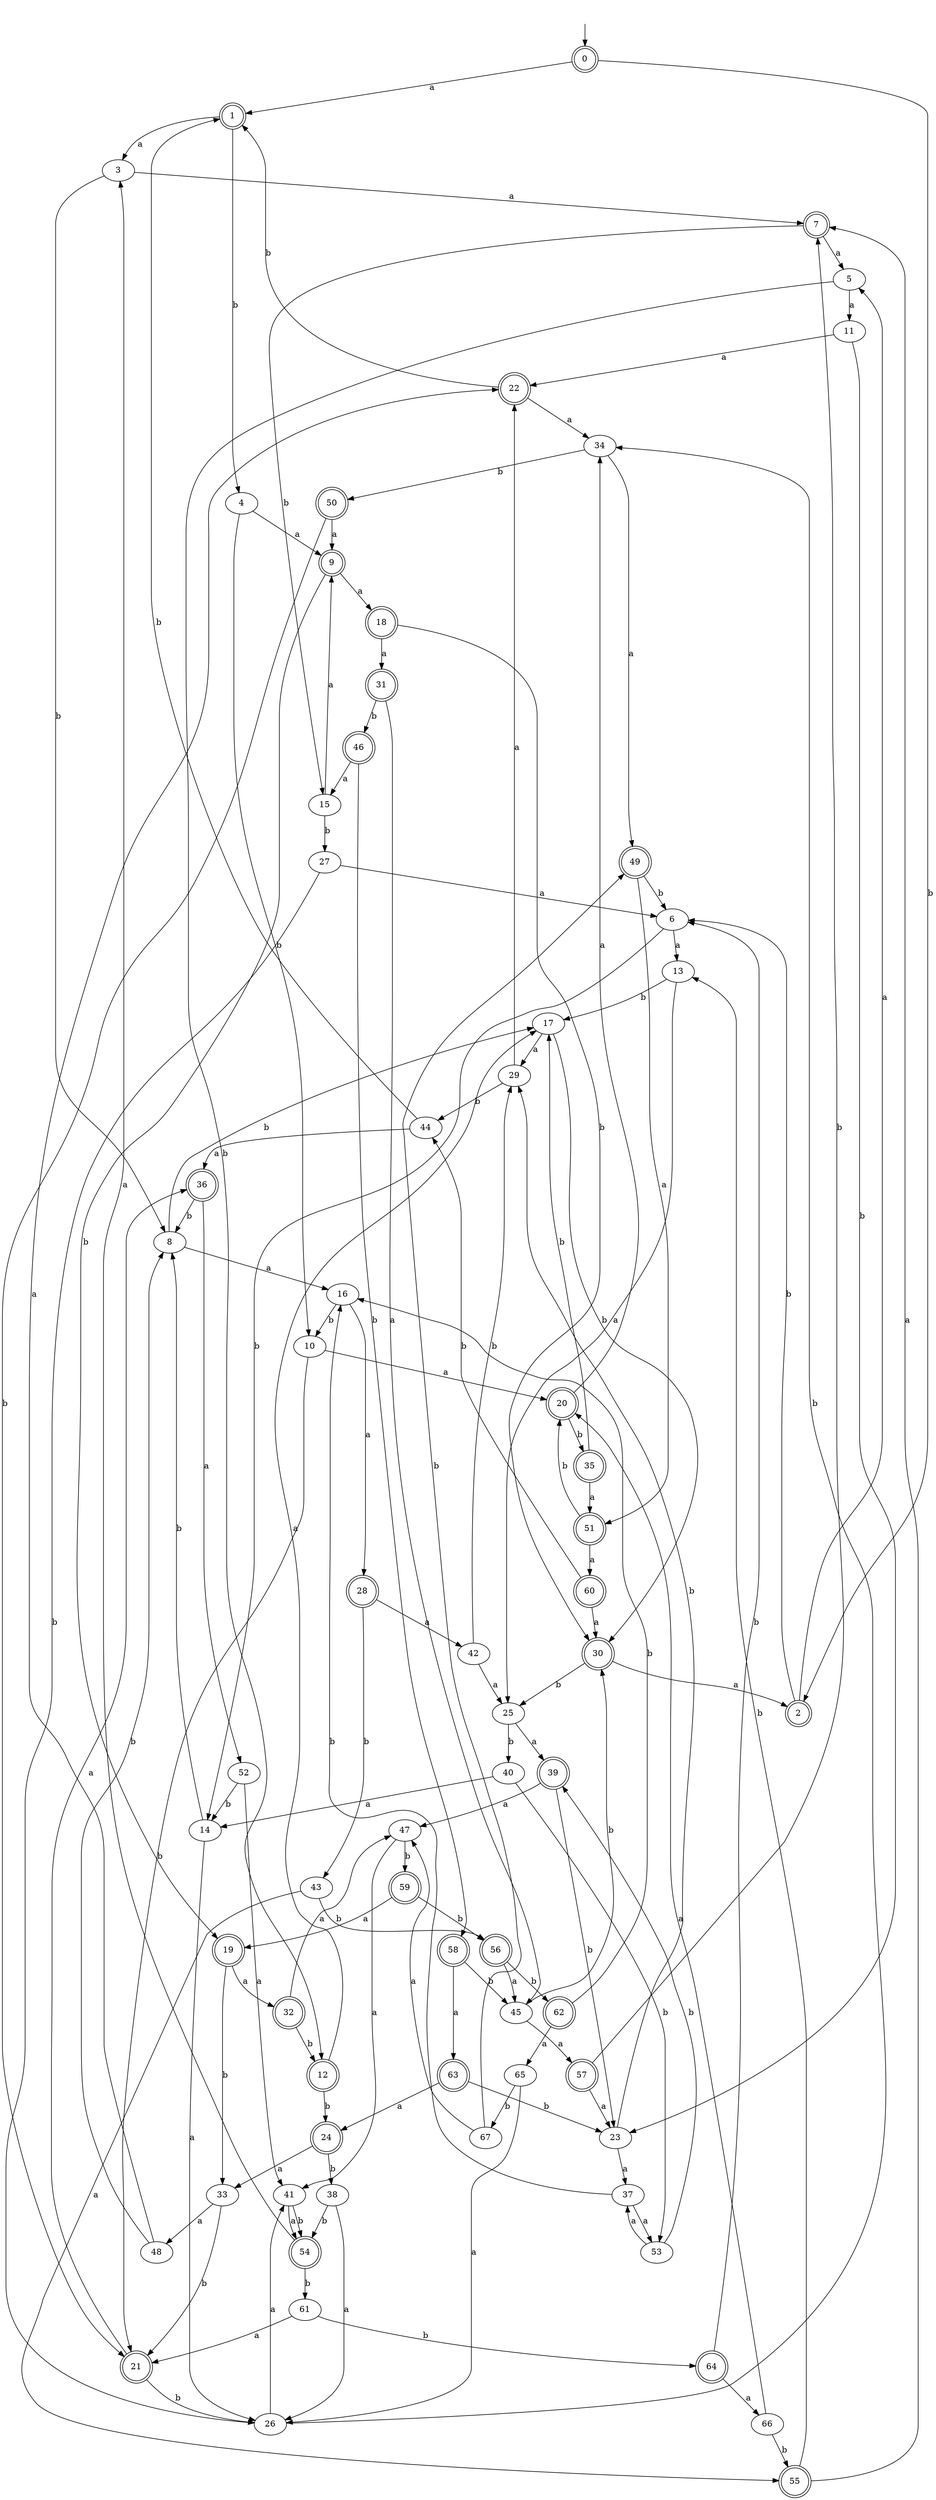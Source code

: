 digraph RandomDFA {
  __start0 [label="", shape=none];
  __start0 -> 0 [label=""];
  0 [shape=circle] [shape=doublecircle]
  0 -> 1 [label="a"]
  0 -> 2 [label="b"]
  1 [shape=doublecircle]
  1 -> 3 [label="a"]
  1 -> 4 [label="b"]
  2 [shape=doublecircle]
  2 -> 5 [label="a"]
  2 -> 6 [label="b"]
  3
  3 -> 7 [label="a"]
  3 -> 8 [label="b"]
  4
  4 -> 9 [label="a"]
  4 -> 10 [label="b"]
  5
  5 -> 11 [label="a"]
  5 -> 12 [label="b"]
  6
  6 -> 13 [label="a"]
  6 -> 14 [label="b"]
  7 [shape=doublecircle]
  7 -> 5 [label="a"]
  7 -> 15 [label="b"]
  8
  8 -> 16 [label="a"]
  8 -> 17 [label="b"]
  9 [shape=doublecircle]
  9 -> 18 [label="a"]
  9 -> 19 [label="b"]
  10
  10 -> 20 [label="a"]
  10 -> 21 [label="b"]
  11
  11 -> 22 [label="a"]
  11 -> 23 [label="b"]
  12 [shape=doublecircle]
  12 -> 17 [label="a"]
  12 -> 24 [label="b"]
  13
  13 -> 25 [label="a"]
  13 -> 17 [label="b"]
  14
  14 -> 26 [label="a"]
  14 -> 8 [label="b"]
  15
  15 -> 9 [label="a"]
  15 -> 27 [label="b"]
  16
  16 -> 28 [label="a"]
  16 -> 10 [label="b"]
  17
  17 -> 29 [label="a"]
  17 -> 30 [label="b"]
  18 [shape=doublecircle]
  18 -> 31 [label="a"]
  18 -> 30 [label="b"]
  19 [shape=doublecircle]
  19 -> 32 [label="a"]
  19 -> 33 [label="b"]
  20 [shape=doublecircle]
  20 -> 34 [label="a"]
  20 -> 35 [label="b"]
  21 [shape=doublecircle]
  21 -> 36 [label="a"]
  21 -> 26 [label="b"]
  22 [shape=doublecircle]
  22 -> 34 [label="a"]
  22 -> 1 [label="b"]
  23
  23 -> 37 [label="a"]
  23 -> 29 [label="b"]
  24 [shape=doublecircle]
  24 -> 33 [label="a"]
  24 -> 38 [label="b"]
  25
  25 -> 39 [label="a"]
  25 -> 40 [label="b"]
  26
  26 -> 41 [label="a"]
  26 -> 34 [label="b"]
  27
  27 -> 6 [label="a"]
  27 -> 26 [label="b"]
  28 [shape=doublecircle]
  28 -> 42 [label="a"]
  28 -> 43 [label="b"]
  29
  29 -> 22 [label="a"]
  29 -> 44 [label="b"]
  30 [shape=doublecircle]
  30 -> 2 [label="a"]
  30 -> 25 [label="b"]
  31 [shape=doublecircle]
  31 -> 45 [label="a"]
  31 -> 46 [label="b"]
  32 [shape=doublecircle]
  32 -> 47 [label="a"]
  32 -> 12 [label="b"]
  33
  33 -> 48 [label="a"]
  33 -> 21 [label="b"]
  34
  34 -> 49 [label="a"]
  34 -> 50 [label="b"]
  35 [shape=doublecircle]
  35 -> 51 [label="a"]
  35 -> 17 [label="b"]
  36 [shape=doublecircle]
  36 -> 52 [label="a"]
  36 -> 8 [label="b"]
  37
  37 -> 53 [label="a"]
  37 -> 16 [label="b"]
  38
  38 -> 26 [label="a"]
  38 -> 54 [label="b"]
  39 [shape=doublecircle]
  39 -> 47 [label="a"]
  39 -> 23 [label="b"]
  40
  40 -> 14 [label="a"]
  40 -> 53 [label="b"]
  41
  41 -> 54 [label="a"]
  41 -> 54 [label="b"]
  42
  42 -> 25 [label="a"]
  42 -> 29 [label="b"]
  43
  43 -> 55 [label="a"]
  43 -> 56 [label="b"]
  44
  44 -> 36 [label="a"]
  44 -> 1 [label="b"]
  45
  45 -> 57 [label="a"]
  45 -> 30 [label="b"]
  46 [shape=doublecircle]
  46 -> 15 [label="a"]
  46 -> 58 [label="b"]
  47
  47 -> 41 [label="a"]
  47 -> 59 [label="b"]
  48
  48 -> 22 [label="a"]
  48 -> 8 [label="b"]
  49 [shape=doublecircle]
  49 -> 51 [label="a"]
  49 -> 6 [label="b"]
  50 [shape=doublecircle]
  50 -> 9 [label="a"]
  50 -> 21 [label="b"]
  51 [shape=doublecircle]
  51 -> 60 [label="a"]
  51 -> 20 [label="b"]
  52
  52 -> 41 [label="a"]
  52 -> 14 [label="b"]
  53
  53 -> 37 [label="a"]
  53 -> 39 [label="b"]
  54 [shape=doublecircle]
  54 -> 3 [label="a"]
  54 -> 61 [label="b"]
  55 [shape=doublecircle]
  55 -> 7 [label="a"]
  55 -> 13 [label="b"]
  56 [shape=doublecircle]
  56 -> 45 [label="a"]
  56 -> 62 [label="b"]
  57 [shape=doublecircle]
  57 -> 23 [label="a"]
  57 -> 7 [label="b"]
  58 [shape=doublecircle]
  58 -> 63 [label="a"]
  58 -> 45 [label="b"]
  59 [shape=doublecircle]
  59 -> 19 [label="a"]
  59 -> 56 [label="b"]
  60 [shape=doublecircle]
  60 -> 30 [label="a"]
  60 -> 44 [label="b"]
  61
  61 -> 21 [label="a"]
  61 -> 64 [label="b"]
  62 [shape=doublecircle]
  62 -> 65 [label="a"]
  62 -> 16 [label="b"]
  63 [shape=doublecircle]
  63 -> 24 [label="a"]
  63 -> 23 [label="b"]
  64 [shape=doublecircle]
  64 -> 66 [label="a"]
  64 -> 6 [label="b"]
  65
  65 -> 26 [label="a"]
  65 -> 67 [label="b"]
  66
  66 -> 20 [label="a"]
  66 -> 55 [label="b"]
  67
  67 -> 47 [label="a"]
  67 -> 49 [label="b"]
}

